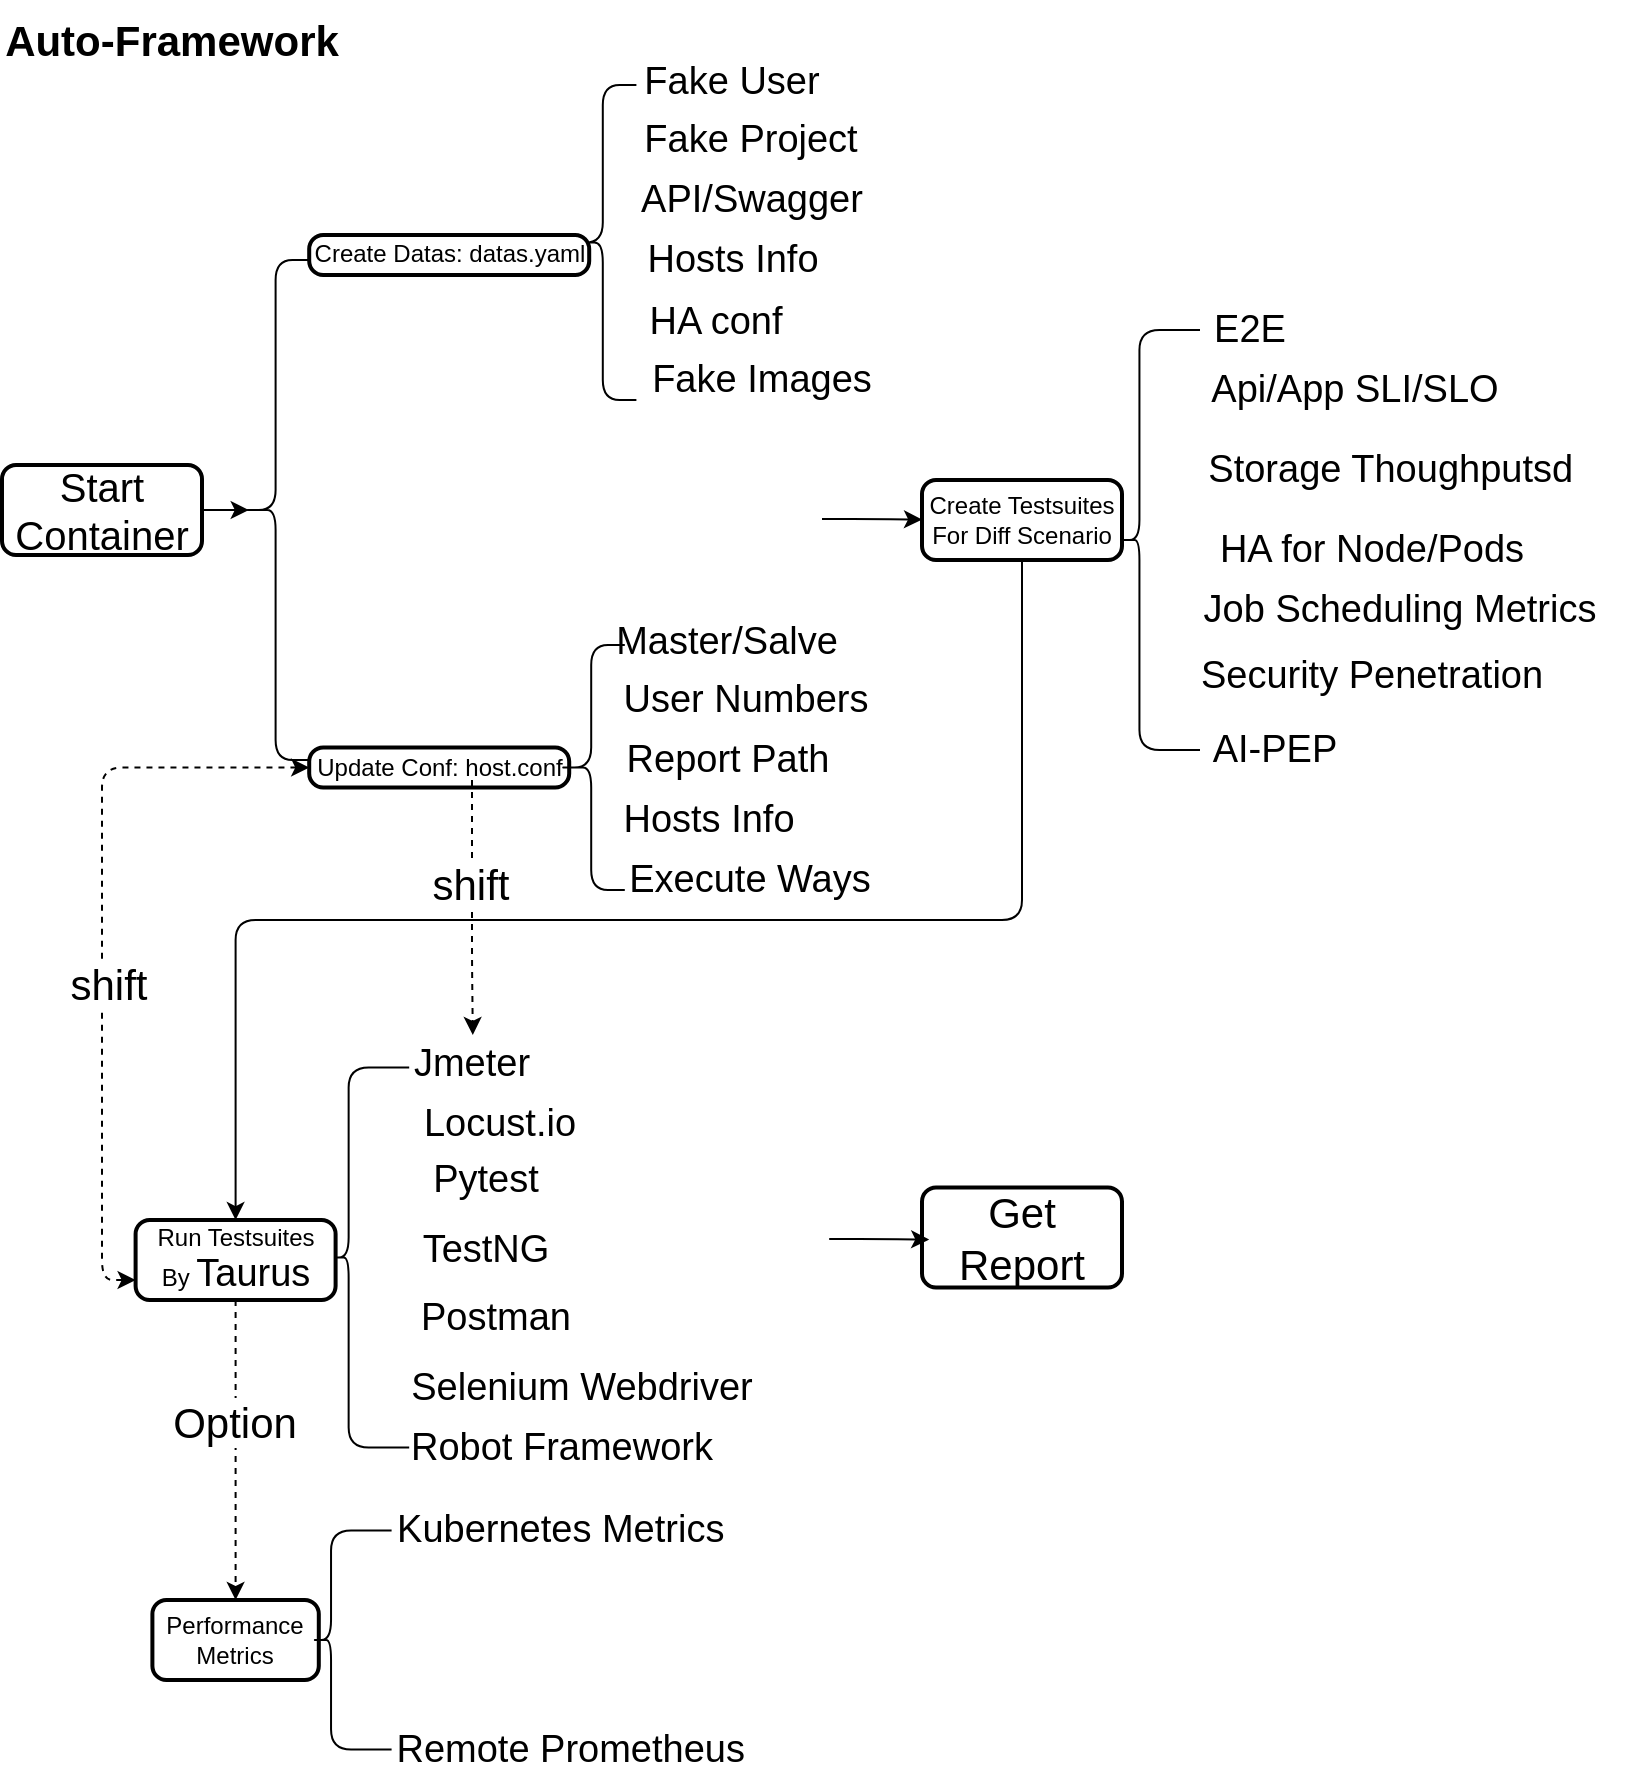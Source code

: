 <mxfile>
    <diagram id="lg40r6MZNJt1xcG8-npv" name="第 1 页">
        <mxGraphModel dx="461" dy="355" grid="1" gridSize="10" guides="1" tooltips="1" connect="1" arrows="1" fold="1" page="1" pageScale="1" pageWidth="827" pageHeight="1169" math="0" shadow="0">
            <root>
                <mxCell id="0"/>
                <mxCell id="1" parent="0"/>
                <mxCell id="19" value="" style="edgeStyle=elbowEdgeStyle;elbow=horizontal;endArrow=classic;html=1;entryX=0.1;entryY=0.5;entryDx=0;entryDy=0;entryPerimeter=0;exitX=1;exitY=0.5;exitDx=0;exitDy=0;" parent="1" source="71" target="70" edge="1">
                    <mxGeometry width="50" height="50" relative="1" as="geometry">
                        <mxPoint x="158" y="92.53" as="sourcePoint"/>
                        <mxPoint x="60" y="137.53" as="targetPoint"/>
                    </mxGeometry>
                </mxCell>
                <mxCell id="22" value="" style="edgeStyle=elbowEdgeStyle;elbow=vertical;endArrow=classic;html=1;exitX=0.5;exitY=1;exitDx=0;exitDy=0;entryX=0.5;entryY=0;entryDx=0;entryDy=0;startArrow=none;startFill=0;" parent="1" source="93" target="126" edge="1">
                    <mxGeometry width="50" height="50" relative="1" as="geometry">
                        <mxPoint x="530.0" y="450" as="sourcePoint"/>
                        <mxPoint x="500" y="545" as="targetPoint"/>
                        <Array as="points">
                            <mxPoint x="290" y="500"/>
                        </Array>
                    </mxGeometry>
                </mxCell>
                <mxCell id="37" value="" style="shape=curlyBracket;whiteSpace=wrap;html=1;rounded=1;rotation=0;" parent="1" vertex="1">
                    <mxGeometry x="293.6" y="82.53" width="33.6" height="157.47" as="geometry"/>
                </mxCell>
                <mxCell id="44" value="Auto-Framework" style="rounded=1;whiteSpace=wrap;html=1;fontSize=21;strokeColor=none;fillColor=none;fontStyle=1" parent="1" vertex="1">
                    <mxGeometry x="10" y="40" width="170" height="40" as="geometry"/>
                </mxCell>
                <mxCell id="58" value="Fake User" style="rounded=1;whiteSpace=wrap;html=1;fontSize=19;strokeColor=none;fillColor=none;" parent="1" vertex="1">
                    <mxGeometry x="327.2" y="70" width="96.4" height="22.53" as="geometry"/>
                </mxCell>
                <mxCell id="59" value="API/Swagger" style="rounded=1;whiteSpace=wrap;html=1;fontSize=19;strokeColor=none;fillColor=none;" parent="1" vertex="1">
                    <mxGeometry x="326.8" y="130" width="116.4" height="20" as="geometry"/>
                </mxCell>
                <mxCell id="60" value="Hosts Info" style="rounded=1;whiteSpace=wrap;html=1;fontSize=19;strokeColor=none;fillColor=none;" parent="1" vertex="1">
                    <mxGeometry x="326.8" y="158.73" width="96.8" height="22.53" as="geometry"/>
                </mxCell>
                <mxCell id="61" value="Fake Project" style="rounded=1;whiteSpace=wrap;html=1;fontSize=19;strokeColor=none;fillColor=none;" parent="1" vertex="1">
                    <mxGeometry x="326.4" y="100" width="116.8" height="20" as="geometry"/>
                </mxCell>
                <mxCell id="70" value="" style="shape=curlyBracket;whiteSpace=wrap;html=1;rounded=1;rotation=0;" parent="1" vertex="1">
                    <mxGeometry x="130" y="170" width="33.6" height="250" as="geometry"/>
                </mxCell>
                <mxCell id="71" value="&lt;font style=&quot;font-size: 20px&quot;&gt;Start Container&lt;/font&gt;" style="rounded=1;whiteSpace=wrap;html=1;absoluteArcSize=1;arcSize=14;strokeWidth=2;fontSize=12;" parent="1" vertex="1">
                    <mxGeometry x="10" y="272.5" width="100" height="45" as="geometry"/>
                </mxCell>
                <mxCell id="74" value="Create Datas: datas.yaml" style="rounded=1;whiteSpace=wrap;html=1;absoluteArcSize=1;arcSize=14;strokeWidth=2;fontSize=12;" parent="1" vertex="1">
                    <mxGeometry x="163.6" y="157.47" width="140" height="20" as="geometry"/>
                </mxCell>
                <mxCell id="75" value="Update Conf: host.conf" style="rounded=1;whiteSpace=wrap;html=1;absoluteArcSize=1;arcSize=14;strokeWidth=2;fontSize=12;" parent="1" vertex="1">
                    <mxGeometry x="163.6" y="413.76" width="130" height="20" as="geometry"/>
                </mxCell>
                <mxCell id="79" value="Fake Images" style="rounded=1;whiteSpace=wrap;html=1;fontSize=19;strokeColor=none;fillColor=none;" parent="1" vertex="1">
                    <mxGeometry x="329.6" y="220" width="120" height="20" as="geometry"/>
                </mxCell>
                <mxCell id="80" value="HA conf" style="rounded=1;whiteSpace=wrap;html=1;fontSize=19;strokeColor=none;fillColor=none;" parent="1" vertex="1">
                    <mxGeometry x="329.6" y="190" width="74" height="22.53" as="geometry"/>
                </mxCell>
                <mxCell id="81" value="" style="shape=curlyBracket;whiteSpace=wrap;html=1;rounded=1;rotation=0;" parent="1" vertex="1">
                    <mxGeometry x="287.8" y="362.53" width="33.6" height="122.47" as="geometry"/>
                </mxCell>
                <mxCell id="82" value="Master/Salve" style="rounded=1;whiteSpace=wrap;html=1;fontSize=19;strokeColor=none;fillColor=none;" parent="1" vertex="1">
                    <mxGeometry x="315.8" y="350" width="112.8" height="22.53" as="geometry"/>
                </mxCell>
                <mxCell id="83" value="Report Path" style="rounded=1;whiteSpace=wrap;html=1;fontSize=19;strokeColor=none;fillColor=none;" parent="1" vertex="1">
                    <mxGeometry x="315.4" y="410" width="116.4" height="20" as="geometry"/>
                </mxCell>
                <mxCell id="84" value="Hosts Info" style="rounded=1;whiteSpace=wrap;html=1;fontSize=19;strokeColor=none;fillColor=none;" parent="1" vertex="1">
                    <mxGeometry x="315.4" y="438.73" width="96.8" height="22.53" as="geometry"/>
                </mxCell>
                <mxCell id="85" value="User Numbers" style="rounded=1;whiteSpace=wrap;html=1;fontSize=19;strokeColor=none;fillColor=none;" parent="1" vertex="1">
                    <mxGeometry x="315" y="380" width="133.6" height="20" as="geometry"/>
                </mxCell>
                <mxCell id="87" value="Execute Ways" style="rounded=1;whiteSpace=wrap;html=1;fontSize=19;strokeColor=none;fillColor=none;" parent="1" vertex="1">
                    <mxGeometry x="318.6" y="470" width="130" height="20" as="geometry"/>
                </mxCell>
                <mxCell id="93" value="Create Testsuites For Diff Scenario" style="rounded=1;whiteSpace=wrap;html=1;absoluteArcSize=1;arcSize=14;strokeWidth=2;fontSize=12;" parent="1" vertex="1">
                    <mxGeometry x="470" y="280" width="100" height="40" as="geometry"/>
                </mxCell>
                <mxCell id="95" value="" style="shape=curlyBracket;whiteSpace=wrap;html=1;rounded=1;direction=south;rotation=-90;size=0.243;" parent="1" vertex="1">
                    <mxGeometry x="484" y="290" width="210" height="40" as="geometry"/>
                </mxCell>
                <mxCell id="103" value="E2E" style="rounded=1;whiteSpace=wrap;html=1;fontSize=19;strokeColor=none;fillColor=none;" parent="1" vertex="1">
                    <mxGeometry x="604" y="190" width="60" height="30" as="geometry"/>
                </mxCell>
                <mxCell id="104" value="Api/App SLI/SLO" style="rounded=1;whiteSpace=wrap;html=1;fontSize=19;strokeColor=none;fillColor=none;" parent="1" vertex="1">
                    <mxGeometry x="604" y="220" width="165" height="30" as="geometry"/>
                </mxCell>
                <mxCell id="106" value="Storage Thoughputsd&amp;nbsp;" style="rounded=1;whiteSpace=wrap;html=1;fontSize=19;strokeColor=none;fillColor=none;" parent="1" vertex="1">
                    <mxGeometry x="584" y="260" width="246" height="30" as="geometry"/>
                </mxCell>
                <mxCell id="107" value="HA for Node/Pods" style="rounded=1;whiteSpace=wrap;html=1;fontSize=19;strokeColor=none;fillColor=none;" parent="1" vertex="1">
                    <mxGeometry x="612.9" y="300" width="164" height="30" as="geometry"/>
                </mxCell>
                <mxCell id="108" value="Job Scheduling Metrics" style="rounded=1;whiteSpace=wrap;html=1;fontSize=19;strokeColor=none;fillColor=none;" parent="1" vertex="1">
                    <mxGeometry x="604" y="330" width="210" height="30" as="geometry"/>
                </mxCell>
                <mxCell id="113" value="Security Penetration" style="rounded=1;whiteSpace=wrap;html=1;fontSize=19;strokeColor=none;fillColor=none;" parent="1" vertex="1">
                    <mxGeometry x="605.8" y="362.53" width="178.2" height="30" as="geometry"/>
                </mxCell>
                <mxCell id="114" value="AI-PEP" style="rounded=1;whiteSpace=wrap;html=1;fontSize=19;strokeColor=none;fillColor=none;" parent="1" vertex="1">
                    <mxGeometry x="605.8" y="400" width="80.7" height="30" as="geometry"/>
                </mxCell>
                <mxCell id="117" value="" style="edgeStyle=elbowEdgeStyle;elbow=horizontal;endArrow=classic;html=1;entryX=0.1;entryY=0.5;entryDx=0;entryDy=0;entryPerimeter=0;" parent="1" edge="1">
                    <mxGeometry width="50" height="50" relative="1" as="geometry">
                        <mxPoint x="420" y="299.5" as="sourcePoint"/>
                        <mxPoint x="470" y="299.77" as="targetPoint"/>
                    </mxGeometry>
                </mxCell>
                <mxCell id="118" value="" style="shape=curlyBracket;whiteSpace=wrap;html=1;rounded=1;direction=south;rotation=-90;size=0.243;" parent="1" vertex="1">
                    <mxGeometry x="98.6" y="648.74" width="190" height="40" as="geometry"/>
                </mxCell>
                <mxCell id="119" value="Jmeter" style="rounded=1;whiteSpace=wrap;html=1;fontSize=19;strokeColor=none;fillColor=none;" parent="1" vertex="1">
                    <mxGeometry x="210.4" y="557.48" width="70" height="30" as="geometry"/>
                </mxCell>
                <mxCell id="120" value="Locust.io" style="rounded=1;whiteSpace=wrap;html=1;fontSize=19;strokeColor=none;fillColor=none;" parent="1" vertex="1">
                    <mxGeometry x="218.6" y="587.48" width="80" height="30" as="geometry"/>
                </mxCell>
                <mxCell id="121" value="Selenium Webdriver" style="rounded=1;whiteSpace=wrap;html=1;fontSize=19;strokeColor=none;fillColor=none;" parent="1" vertex="1">
                    <mxGeometry x="210.4" y="718.74" width="180" height="30" as="geometry"/>
                </mxCell>
                <mxCell id="122" value="Postman" style="rounded=1;whiteSpace=wrap;html=1;fontSize=19;strokeColor=none;fillColor=none;" parent="1" vertex="1">
                    <mxGeometry x="217.0" y="683.74" width="80" height="30" as="geometry"/>
                </mxCell>
                <mxCell id="123" value="Pytest" style="rounded=1;whiteSpace=wrap;html=1;fontSize=19;strokeColor=none;fillColor=none;" parent="1" vertex="1">
                    <mxGeometry x="227.0" y="610.01" width="50" height="40" as="geometry"/>
                </mxCell>
                <mxCell id="124" value="Robot Framework" style="rounded=1;whiteSpace=wrap;html=1;fontSize=19;strokeColor=none;fillColor=none;" parent="1" vertex="1">
                    <mxGeometry x="210.4" y="748.74" width="160" height="30" as="geometry"/>
                </mxCell>
                <mxCell id="125" value="TestNG" style="rounded=1;whiteSpace=wrap;html=1;fontSize=19;strokeColor=none;fillColor=none;" parent="1" vertex="1">
                    <mxGeometry x="217.0" y="650.01" width="70" height="30" as="geometry"/>
                </mxCell>
                <mxCell id="126" value="Run Testsuites By&amp;nbsp;&lt;span style=&quot;font-size: 19px&quot;&gt;Taurus&lt;/span&gt;" style="rounded=1;whiteSpace=wrap;html=1;absoluteArcSize=1;arcSize=14;strokeWidth=2;fontSize=12;" parent="1" vertex="1">
                    <mxGeometry x="76.8" y="650.01" width="100" height="40" as="geometry"/>
                </mxCell>
                <mxCell id="136" value="" style="edgeStyle=elbowEdgeStyle;elbow=horizontal;endArrow=classic;html=1;entryX=0;entryY=0.75;entryDx=0;entryDy=0;exitX=0;exitY=0.5;exitDx=0;exitDy=0;startArrow=classic;startFill=1;dashed=1;" parent="1" source="75" target="126" edge="1">
                    <mxGeometry width="50" height="50" relative="1" as="geometry">
                        <mxPoint x="150" y="430" as="sourcePoint"/>
                        <mxPoint x="80" y="630" as="targetPoint"/>
                        <Array as="points">
                            <mxPoint x="60" y="570"/>
                        </Array>
                    </mxGeometry>
                </mxCell>
                <mxCell id="140" value="shift" style="edgeLabel;html=1;align=center;verticalAlign=middle;resizable=0;points=[];fontSize=21;" parent="136" vertex="1" connectable="0">
                    <mxGeometry x="0.122" y="3" relative="1" as="geometry">
                        <mxPoint as="offset"/>
                    </mxGeometry>
                </mxCell>
                <mxCell id="141" value="" style="edgeStyle=elbowEdgeStyle;elbow=vertical;endArrow=classic;html=1;dashed=1;startArrow=none;startFill=0;" parent="1" target="119" edge="1">
                    <mxGeometry width="50" height="50" relative="1" as="geometry">
                        <mxPoint x="245" y="430" as="sourcePoint"/>
                        <mxPoint x="136.8" y="660.01" as="targetPoint"/>
                        <Array as="points">
                            <mxPoint x="290" y="520"/>
                        </Array>
                    </mxGeometry>
                </mxCell>
                <mxCell id="142" value="shift" style="edgeLabel;html=1;align=center;verticalAlign=middle;resizable=0;points=[];fontSize=21;" parent="141" vertex="1" connectable="0">
                    <mxGeometry x="-0.196" y="-1" relative="1" as="geometry">
                        <mxPoint as="offset"/>
                    </mxGeometry>
                </mxCell>
                <mxCell id="144" value="&lt;font style=&quot;font-size: 21px&quot;&gt;Get Report&lt;/font&gt;" style="rounded=1;whiteSpace=wrap;html=1;absoluteArcSize=1;arcSize=14;strokeWidth=2;fontSize=12;" parent="1" vertex="1">
                    <mxGeometry x="470" y="633.75" width="100" height="49.99" as="geometry"/>
                </mxCell>
                <mxCell id="145" value="" style="edgeStyle=elbowEdgeStyle;elbow=horizontal;endArrow=classic;html=1;entryX=0.1;entryY=0.5;entryDx=0;entryDy=0;entryPerimeter=0;" parent="1" edge="1">
                    <mxGeometry width="50" height="50" relative="1" as="geometry">
                        <mxPoint x="423.6" y="659.5" as="sourcePoint"/>
                        <mxPoint x="473.6" y="659.77" as="targetPoint"/>
                    </mxGeometry>
                </mxCell>
                <mxCell id="146" value="Performance Metrics" style="rounded=1;whiteSpace=wrap;html=1;absoluteArcSize=1;arcSize=14;strokeWidth=2;fontSize=12;" parent="1" vertex="1">
                    <mxGeometry x="85.2" y="840" width="83.2" height="40" as="geometry"/>
                </mxCell>
                <mxCell id="147" value="" style="shape=curlyBracket;whiteSpace=wrap;html=1;rounded=1;direction=south;rotation=-90;size=0.243;" parent="1" vertex="1">
                    <mxGeometry x="130" y="840" width="109.6" height="40" as="geometry"/>
                </mxCell>
                <mxCell id="148" value="Kubernetes Metrics&amp;nbsp;" style="rounded=1;whiteSpace=wrap;html=1;fontSize=19;strokeColor=none;fillColor=none;" parent="1" vertex="1">
                    <mxGeometry x="203.6" y="790" width="176.4" height="30" as="geometry"/>
                </mxCell>
                <mxCell id="149" value="Remote Prometheus&amp;nbsp;" style="rounded=1;whiteSpace=wrap;html=1;fontSize=19;strokeColor=none;fillColor=none;" parent="1" vertex="1">
                    <mxGeometry x="203.6" y="900" width="186" height="30" as="geometry"/>
                </mxCell>
                <mxCell id="151" value="" style="edgeStyle=elbowEdgeStyle;elbow=vertical;endArrow=classic;html=1;dashed=1;startArrow=none;startFill=0;exitX=0.5;exitY=1;exitDx=0;exitDy=0;entryX=0.5;entryY=0;entryDx=0;entryDy=0;" parent="1" source="126" target="146" edge="1">
                    <mxGeometry width="50" height="50" relative="1" as="geometry">
                        <mxPoint x="30" y="713.74" as="sourcePoint"/>
                        <mxPoint x="127" y="824" as="targetPoint"/>
                        <Array as="points"/>
                    </mxGeometry>
                </mxCell>
                <mxCell id="152" value="Option" style="edgeLabel;html=1;align=center;verticalAlign=middle;resizable=0;points=[];fontSize=21;" parent="151" vertex="1" connectable="0">
                    <mxGeometry x="-0.196" y="-1" relative="1" as="geometry">
                        <mxPoint as="offset"/>
                    </mxGeometry>
                </mxCell>
            </root>
        </mxGraphModel>
    </diagram>
</mxfile>